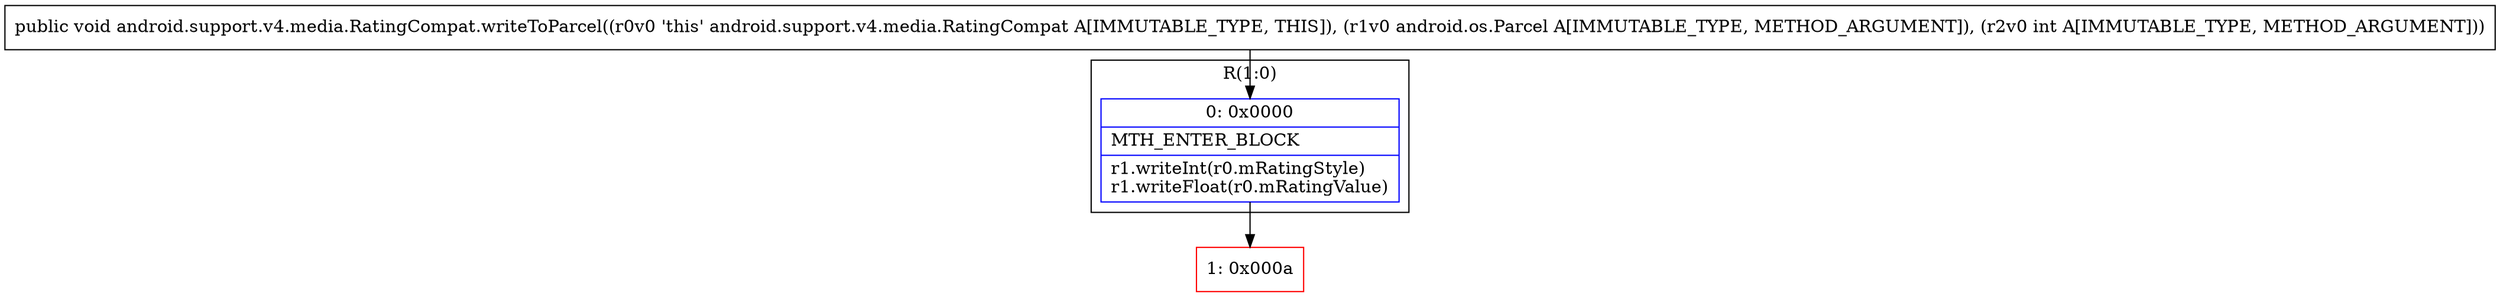digraph "CFG forandroid.support.v4.media.RatingCompat.writeToParcel(Landroid\/os\/Parcel;I)V" {
subgraph cluster_Region_1727971804 {
label = "R(1:0)";
node [shape=record,color=blue];
Node_0 [shape=record,label="{0\:\ 0x0000|MTH_ENTER_BLOCK\l|r1.writeInt(r0.mRatingStyle)\lr1.writeFloat(r0.mRatingValue)\l}"];
}
Node_1 [shape=record,color=red,label="{1\:\ 0x000a}"];
MethodNode[shape=record,label="{public void android.support.v4.media.RatingCompat.writeToParcel((r0v0 'this' android.support.v4.media.RatingCompat A[IMMUTABLE_TYPE, THIS]), (r1v0 android.os.Parcel A[IMMUTABLE_TYPE, METHOD_ARGUMENT]), (r2v0 int A[IMMUTABLE_TYPE, METHOD_ARGUMENT])) }"];
MethodNode -> Node_0;
Node_0 -> Node_1;
}

